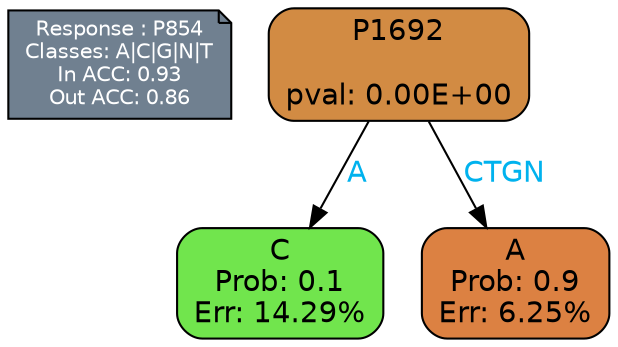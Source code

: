 digraph Tree {
node [shape=box, style="filled, rounded", color="black", fontname=helvetica] ;
graph [ranksep=equally, splines=polylines, bgcolor=transparent, dpi=600] ;
edge [fontname=helvetica] ;
LEGEND [label="Response : P854
Classes: A|C|G|N|T
In ACC: 0.93
Out ACC: 0.86
",shape=note,align=left,style=filled,fillcolor="slategray",fontcolor="white",fontsize=10];1 [label="P1692

pval: 0.00E+00", fillcolor="#d28b43"] ;
2 [label="C
Prob: 0.1
Err: 14.29%", fillcolor="#71e54d"] ;
3 [label="A
Prob: 0.9
Err: 6.25%", fillcolor="#dc8142"] ;
1 -> 2 [label="A",fontcolor=deepskyblue2] ;
1 -> 3 [label="CTGN",fontcolor=deepskyblue2] ;
{rank = same; 2;3;}{rank = same; LEGEND;1;}}